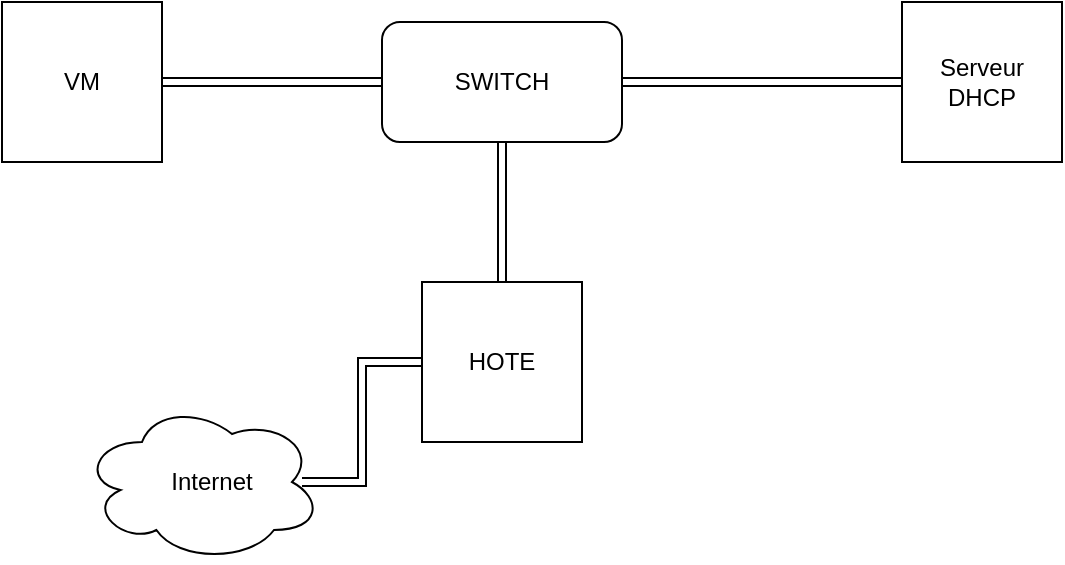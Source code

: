 <mxfile version="12.4.8" type="github"><diagram id="vhpVVOBTqlbKwyNW-uCV" name="Page-1"><mxGraphModel dx="705" dy="474" grid="1" gridSize="10" guides="1" tooltips="1" connect="1" arrows="1" fold="1" page="1" pageScale="1" pageWidth="2000" pageHeight="1169" math="0" shadow="0"><root><mxCell id="0"/><mxCell id="1" parent="0"/><mxCell id="4-CizICZAqXEeGmDbzg9-1" value="" style="group" vertex="1" connectable="0" parent="1"><mxGeometry x="40" y="130" width="80" height="80" as="geometry"/></mxCell><mxCell id="4-CizICZAqXEeGmDbzg9-2" value="" style="whiteSpace=wrap;html=1;aspect=fixed;" vertex="1" parent="4-CizICZAqXEeGmDbzg9-1"><mxGeometry width="80" height="80" as="geometry"/></mxCell><mxCell id="4-CizICZAqXEeGmDbzg9-3" value="VM" style="text;html=1;strokeColor=none;fillColor=none;align=center;verticalAlign=middle;whiteSpace=wrap;rounded=0;" vertex="1" parent="4-CizICZAqXEeGmDbzg9-1"><mxGeometry x="20" y="30" width="40" height="20" as="geometry"/></mxCell><mxCell id="4-CizICZAqXEeGmDbzg9-4" value="" style="group" vertex="1" connectable="0" parent="1"><mxGeometry x="230" y="140" width="120" height="60" as="geometry"/></mxCell><mxCell id="4-CizICZAqXEeGmDbzg9-5" value="" style="rounded=1;whiteSpace=wrap;html=1;" vertex="1" parent="4-CizICZAqXEeGmDbzg9-4"><mxGeometry width="120" height="60" as="geometry"/></mxCell><mxCell id="4-CizICZAqXEeGmDbzg9-6" value="SWITCH" style="text;html=1;strokeColor=none;fillColor=none;align=center;verticalAlign=middle;whiteSpace=wrap;rounded=0;" vertex="1" parent="4-CizICZAqXEeGmDbzg9-4"><mxGeometry y="20" width="120" height="20" as="geometry"/></mxCell><mxCell id="4-CizICZAqXEeGmDbzg9-7" value="" style="group" vertex="1" connectable="0" parent="1"><mxGeometry x="250" y="270" width="80" height="80" as="geometry"/></mxCell><mxCell id="4-CizICZAqXEeGmDbzg9-8" value="" style="whiteSpace=wrap;html=1;aspect=fixed;" vertex="1" parent="4-CizICZAqXEeGmDbzg9-7"><mxGeometry width="80" height="80" as="geometry"/></mxCell><mxCell id="4-CizICZAqXEeGmDbzg9-9" value="HOTE" style="text;html=1;strokeColor=none;fillColor=none;align=center;verticalAlign=middle;whiteSpace=wrap;rounded=0;" vertex="1" parent="4-CizICZAqXEeGmDbzg9-7"><mxGeometry x="20" y="30" width="40" height="20" as="geometry"/></mxCell><mxCell id="4-CizICZAqXEeGmDbzg9-10" value="" style="group" vertex="1" connectable="0" parent="1"><mxGeometry x="80" y="330" width="120" height="80" as="geometry"/></mxCell><mxCell id="4-CizICZAqXEeGmDbzg9-11" value="" style="ellipse;shape=cloud;whiteSpace=wrap;html=1;" vertex="1" parent="4-CizICZAqXEeGmDbzg9-10"><mxGeometry width="120" height="80" as="geometry"/></mxCell><mxCell id="4-CizICZAqXEeGmDbzg9-12" value="Internet" style="text;html=1;strokeColor=none;fillColor=none;align=center;verticalAlign=middle;whiteSpace=wrap;rounded=0;" vertex="1" parent="4-CizICZAqXEeGmDbzg9-10"><mxGeometry x="20" y="30" width="90" height="20" as="geometry"/></mxCell><mxCell id="4-CizICZAqXEeGmDbzg9-15" style="edgeStyle=orthogonalEdgeStyle;rounded=0;orthogonalLoop=1;jettySize=auto;html=1;shape=link;" edge="1" parent="1" source="4-CizICZAqXEeGmDbzg9-6" target="4-CizICZAqXEeGmDbzg9-2"><mxGeometry relative="1" as="geometry"/></mxCell><mxCell id="4-CizICZAqXEeGmDbzg9-17" style="edgeStyle=orthogonalEdgeStyle;shape=link;rounded=0;orthogonalLoop=1;jettySize=auto;html=1;" edge="1" parent="1" source="4-CizICZAqXEeGmDbzg9-5" target="4-CizICZAqXEeGmDbzg9-8"><mxGeometry relative="1" as="geometry"/></mxCell><mxCell id="4-CizICZAqXEeGmDbzg9-18" style="edgeStyle=orthogonalEdgeStyle;shape=link;rounded=0;orthogonalLoop=1;jettySize=auto;html=1;entryX=1;entryY=0.5;entryDx=0;entryDy=0;" edge="1" parent="1" source="4-CizICZAqXEeGmDbzg9-8" target="4-CizICZAqXEeGmDbzg9-12"><mxGeometry relative="1" as="geometry"/></mxCell><mxCell id="4-CizICZAqXEeGmDbzg9-19" value="" style="whiteSpace=wrap;html=1;aspect=fixed;" vertex="1" parent="1"><mxGeometry x="490" y="130" width="80" height="80" as="geometry"/></mxCell><mxCell id="4-CizICZAqXEeGmDbzg9-21" style="edgeStyle=orthogonalEdgeStyle;shape=link;rounded=0;orthogonalLoop=1;jettySize=auto;html=1;entryX=1;entryY=0.5;entryDx=0;entryDy=0;" edge="1" parent="1" source="4-CizICZAqXEeGmDbzg9-20" target="4-CizICZAqXEeGmDbzg9-6"><mxGeometry relative="1" as="geometry"/></mxCell><mxCell id="4-CizICZAqXEeGmDbzg9-20" value="Serveur DHCP" style="text;html=1;strokeColor=none;fillColor=none;align=center;verticalAlign=middle;whiteSpace=wrap;rounded=0;" vertex="1" parent="1"><mxGeometry x="490" y="150" width="80" height="40" as="geometry"/></mxCell></root></mxGraphModel></diagram></mxfile>